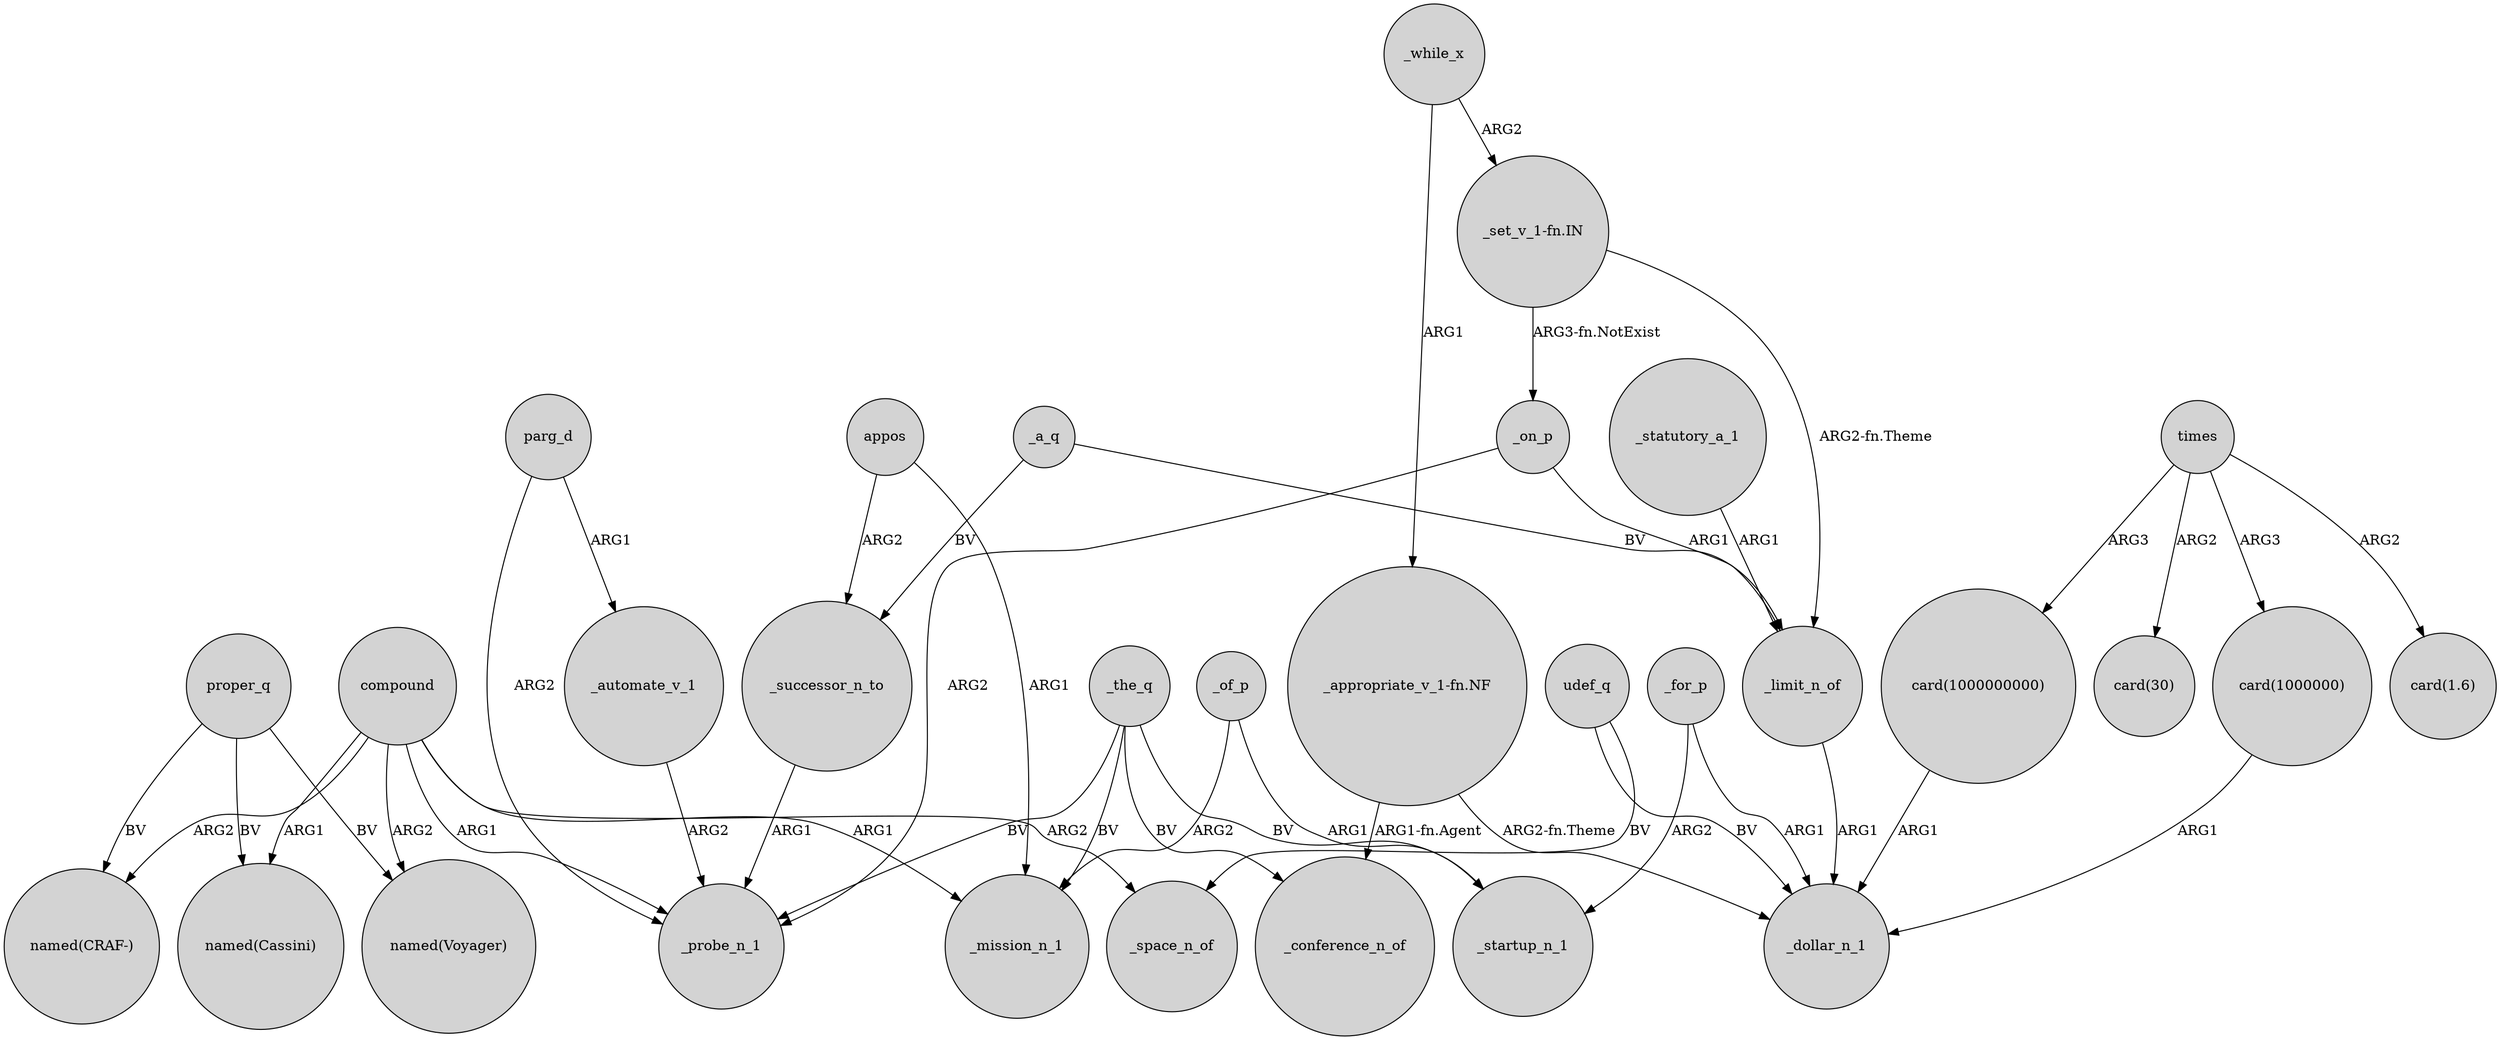 digraph {
	node [shape=circle style=filled]
	"card(1000000)" -> _dollar_n_1 [label=ARG1]
	proper_q -> "named(Cassini)" [label=BV]
	compound -> "named(Voyager)" [label=ARG2]
	"_appropriate_v_1-fn.NF" -> _conference_n_of [label="ARG1-fn.Agent"]
	parg_d -> _automate_v_1 [label=ARG1]
	compound -> _mission_n_1 [label=ARG1]
	"_set_v_1-fn.IN" -> _limit_n_of [label="ARG2-fn.Theme"]
	compound -> _space_n_of [label=ARG2]
	_a_q -> _successor_n_to [label=BV]
	_while_x -> "_set_v_1-fn.IN" [label=ARG2]
	proper_q -> "named(Voyager)" [label=BV]
	_while_x -> "_appropriate_v_1-fn.NF" [label=ARG1]
	_the_q -> _mission_n_1 [label=BV]
	times -> "card(1000000000)" [label=ARG3]
	proper_q -> "named(CRAF-)" [label=BV]
	_limit_n_of -> _dollar_n_1 [label=ARG1]
	compound -> _probe_n_1 [label=ARG1]
	_of_p -> _startup_n_1 [label=ARG1]
	udef_q -> _space_n_of [label=BV]
	_automate_v_1 -> _probe_n_1 [label=ARG2]
	parg_d -> _probe_n_1 [label=ARG2]
	_for_p -> _startup_n_1 [label=ARG2]
	_of_p -> _mission_n_1 [label=ARG2]
	"_appropriate_v_1-fn.NF" -> _dollar_n_1 [label="ARG2-fn.Theme"]
	times -> "card(1000000)" [label=ARG3]
	times -> "card(1.6)" [label=ARG2]
	times -> "card(30)" [label=ARG2]
	_for_p -> _dollar_n_1 [label=ARG1]
	_a_q -> _limit_n_of [label=BV]
	_on_p -> _probe_n_1 [label=ARG2]
	compound -> "named(CRAF-)" [label=ARG2]
	_statutory_a_1 -> _limit_n_of [label=ARG1]
	_the_q -> _conference_n_of [label=BV]
	_the_q -> _probe_n_1 [label=BV]
	_successor_n_to -> _probe_n_1 [label=ARG1]
	"_set_v_1-fn.IN" -> _on_p [label="ARG3-fn.NotExist"]
	"card(1000000000)" -> _dollar_n_1 [label=ARG1]
	appos -> _successor_n_to [label=ARG2]
	_the_q -> _startup_n_1 [label=BV]
	_on_p -> _limit_n_of [label=ARG1]
	udef_q -> _dollar_n_1 [label=BV]
	appos -> _mission_n_1 [label=ARG1]
	compound -> "named(Cassini)" [label=ARG1]
}

